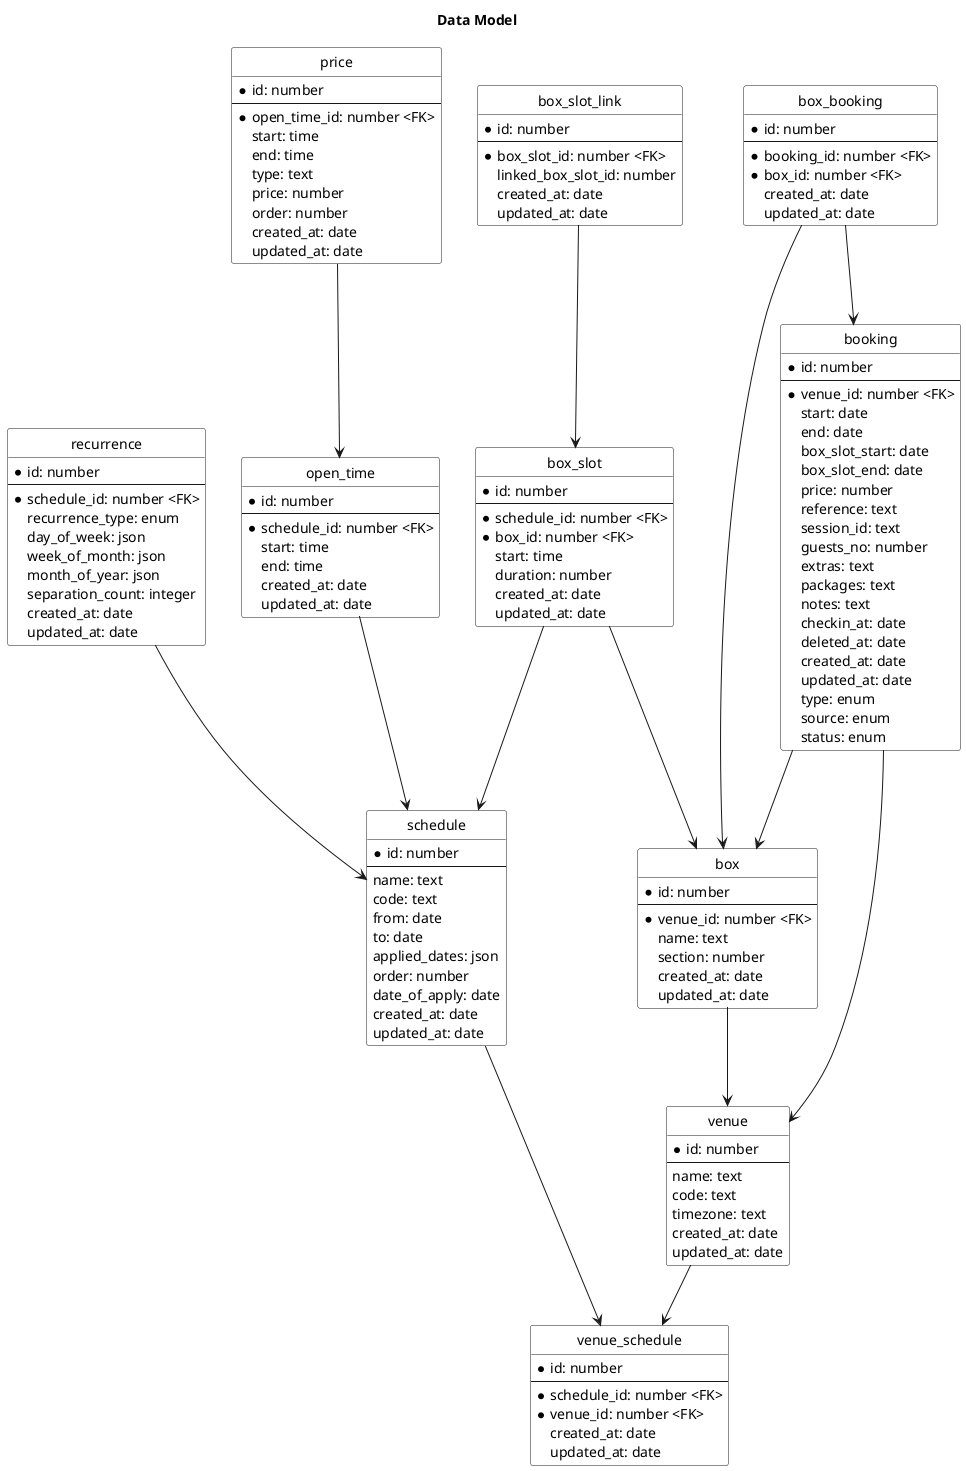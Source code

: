 @startuml
title Data Model
hide circle

skinparam class {
  backgroundColor #white
}

entity "booking" {
  *id: number
  --
  *venue_id: number <FK>
  start: date
  end: date
  box_slot_start: date
  box_slot_end: date
  price: number
  reference: text
  session_id: text
  guests_no: number
  extras: text
  packages: text
  notes: text
  checkin_at: date
  deleted_at: date
  created_at: date
  updated_at: date
  type: enum
  source: enum
  status: enum
}

entity "venue" {
  *id: number
  --
  name: text
  code: text
  timezone: text
  created_at: date
  updated_at: date
}

entity "schedule" {
  *id: number
  --
  name: text
  code: text
  from: date
  to: date
  applied_dates: json
  order: number
  date_of_apply: date
  created_at: date
  updated_at: date
}

entity "open_time" {
  *id: number
  --
  *schedule_id: number <FK>
  start: time
  end: time
  created_at: date
  updated_at: date
}

entity "box" {
  *id: number
  --
  *venue_id: number <FK>
  name: text
  section: number
  created_at: date
  updated_at: date
}

entity "box_booking" {
  *id: number
  --
  *booking_id: number <FK>
  *box_id: number <FK>
  created_at: date
  updated_at: date
}

entity "box_slot_link" {
  *id: number
  --
  *box_slot_id: number <FK>
  linked_box_slot_id: number
  created_at: date
  updated_at: date
}

entity "box_slot" {
  *id: number
  --
  *schedule_id: number <FK>
  *box_id: number <FK>
  start: time
  duration: number
  created_at: date
  updated_at: date
}

entity "price" {
  *id: number
  --
  *open_time_id: number <FK>
  start: time
  end: time
  type: text
  price: number
  order: number
  created_at: date
  updated_at: date
}

entity "venue_schedule" {
  *id: number
  --
  *schedule_id: number <FK>
  *venue_id: number <FK>
  created_at: date
  updated_at: date
}
entity "recurrence" {
  *id: number
  --
  *schedule_id: number <FK>
   recurrence_type: enum
   day_of_week: json
   week_of_month: json
   month_of_year: json
   separation_count: integer
   created_at: date
   updated_at: date
}
booking --> box
booking --> venue
box --> venue
box_slot --> box
box_slot --> schedule
open_time --> schedule
venue --> venue_schedule
price --> open_time
box_booking --> booking
box_booking --> box
box_slot_link --> box_slot
schedule --> venue_schedule
recurrence --> schedule

@enduml